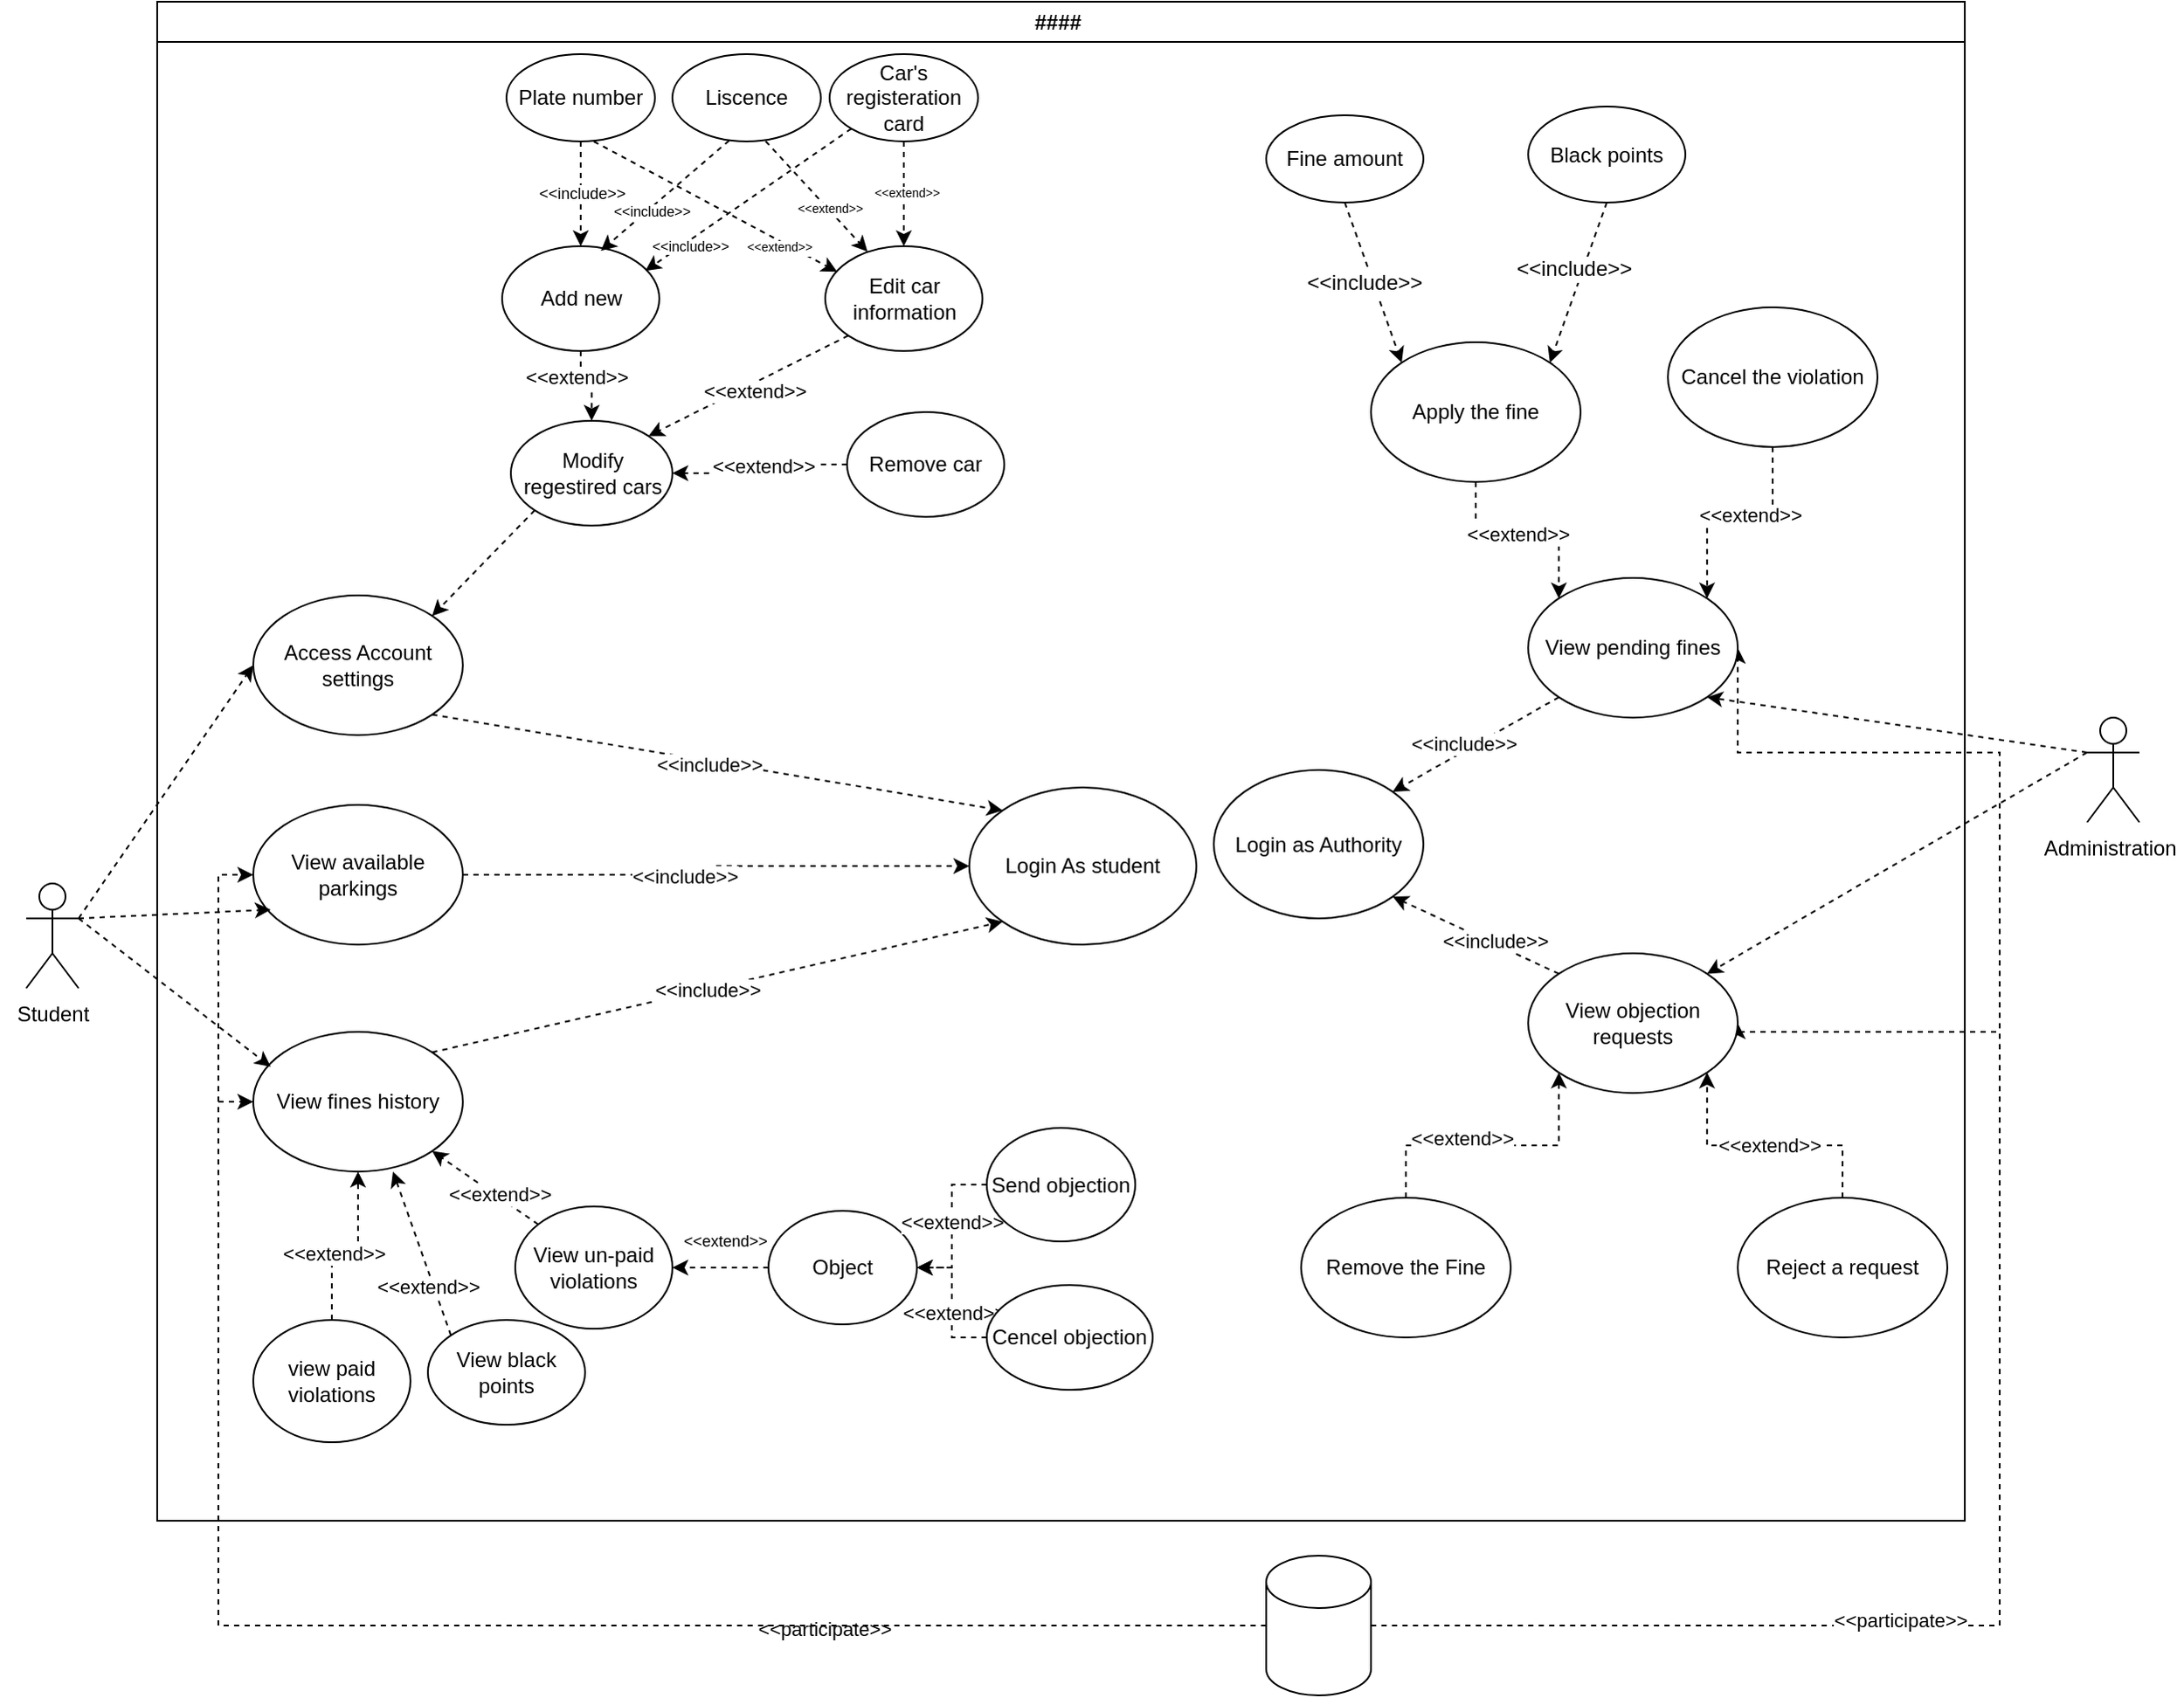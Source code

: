 <mxfile version="20.8.23" type="github" pages="6">
  <diagram name="Page-1" id="2uTSXbhRYP3rcx5WWeBE">
    <mxGraphModel dx="832" dy="652" grid="1" gridSize="10" guides="1" tooltips="1" connect="1" arrows="1" fold="1" page="1" pageScale="1" pageWidth="850" pageHeight="1100" math="0" shadow="0">
      <root>
        <mxCell id="kBsdiCzwA7r4rEjokHal-0" />
        <mxCell id="kBsdiCzwA7r4rEjokHal-1" parent="kBsdiCzwA7r4rEjokHal-0" />
        <mxCell id="U8if882Ww-JnEzy6yIA2-0" style="edgeStyle=orthogonalEdgeStyle;rounded=0;orthogonalLoop=1;jettySize=auto;html=1;entryX=0;entryY=0.5;entryDx=0;entryDy=0;dashed=1;" parent="kBsdiCzwA7r4rEjokHal-1" source="U8if882Ww-JnEzy6yIA2-2" target="U8if882Ww-JnEzy6yIA2-43" edge="1">
          <mxGeometry relative="1" as="geometry" />
        </mxCell>
        <mxCell id="U8if882Ww-JnEzy6yIA2-1" value="&amp;lt;&amp;lt;include&amp;gt;&amp;gt;" style="edgeLabel;html=1;align=center;verticalAlign=middle;resizable=0;points=[];" parent="U8if882Ww-JnEzy6yIA2-0" vertex="1" connectable="0">
          <mxGeometry x="-0.14" y="-1" relative="1" as="geometry">
            <mxPoint as="offset" />
          </mxGeometry>
        </mxCell>
        <mxCell id="U8if882Ww-JnEzy6yIA2-2" value="View available parkings" style="ellipse;whiteSpace=wrap;html=1;" parent="kBsdiCzwA7r4rEjokHal-1" vertex="1">
          <mxGeometry x="170" y="500" width="120" height="80" as="geometry" />
        </mxCell>
        <mxCell id="U8if882Ww-JnEzy6yIA2-3" value="Access Account settings" style="ellipse;whiteSpace=wrap;html=1;" parent="kBsdiCzwA7r4rEjokHal-1" vertex="1">
          <mxGeometry x="170" y="380" width="120" height="80" as="geometry" />
        </mxCell>
        <mxCell id="U8if882Ww-JnEzy6yIA2-4" style="edgeStyle=orthogonalEdgeStyle;rounded=0;orthogonalLoop=1;jettySize=auto;html=1;dashed=1;exitX=0.5;exitY=0;exitDx=0;exitDy=0;entryX=0.5;entryY=1;entryDx=0;entryDy=0;" parent="kBsdiCzwA7r4rEjokHal-1" source="U8if882Ww-JnEzy6yIA2-36" target="U8if882Ww-JnEzy6yIA2-6" edge="1">
          <mxGeometry relative="1" as="geometry">
            <mxPoint x="190" y="770" as="targetPoint" />
            <Array as="points" />
          </mxGeometry>
        </mxCell>
        <mxCell id="U8if882Ww-JnEzy6yIA2-5" value="&amp;lt;&amp;lt;extend&amp;gt;&amp;gt;" style="edgeLabel;html=1;align=center;verticalAlign=middle;resizable=0;points=[];" parent="U8if882Ww-JnEzy6yIA2-4" vertex="1" connectable="0">
          <mxGeometry x="-0.23" y="-1" relative="1" as="geometry">
            <mxPoint as="offset" />
          </mxGeometry>
        </mxCell>
        <mxCell id="U8if882Ww-JnEzy6yIA2-6" value="View fines history" style="ellipse;whiteSpace=wrap;html=1;" parent="kBsdiCzwA7r4rEjokHal-1" vertex="1">
          <mxGeometry x="170" y="630" width="120" height="80" as="geometry" />
        </mxCell>
        <mxCell id="U8if882Ww-JnEzy6yIA2-10" value="Modify regestired cars" style="ellipse;whiteSpace=wrap;html=1;" parent="kBsdiCzwA7r4rEjokHal-1" vertex="1">
          <mxGeometry x="317.5" y="280" width="92.5" height="60" as="geometry" />
        </mxCell>
        <mxCell id="U8if882Ww-JnEzy6yIA2-11" value="Edit car information" style="ellipse;whiteSpace=wrap;html=1;" parent="kBsdiCzwA7r4rEjokHal-1" vertex="1">
          <mxGeometry x="497.5" y="180" width="90" height="60" as="geometry" />
        </mxCell>
        <mxCell id="U8if882Ww-JnEzy6yIA2-12" style="edgeStyle=orthogonalEdgeStyle;rounded=0;orthogonalLoop=1;jettySize=auto;html=1;entryX=1;entryY=0.5;entryDx=0;entryDy=0;dashed=1;" parent="kBsdiCzwA7r4rEjokHal-1" source="U8if882Ww-JnEzy6yIA2-14" target="U8if882Ww-JnEzy6yIA2-10" edge="1">
          <mxGeometry relative="1" as="geometry" />
        </mxCell>
        <mxCell id="U8if882Ww-JnEzy6yIA2-13" value="&amp;lt;&amp;lt;extend&amp;gt;&amp;gt;" style="edgeLabel;html=1;align=center;verticalAlign=middle;resizable=0;points=[];" parent="U8if882Ww-JnEzy6yIA2-12" vertex="1" connectable="0">
          <mxGeometry x="-0.03" y="2" relative="1" as="geometry">
            <mxPoint as="offset" />
          </mxGeometry>
        </mxCell>
        <mxCell id="U8if882Ww-JnEzy6yIA2-14" value="Remove car" style="ellipse;whiteSpace=wrap;html=1;" parent="kBsdiCzwA7r4rEjokHal-1" vertex="1">
          <mxGeometry x="510" y="275" width="90" height="60" as="geometry" />
        </mxCell>
        <mxCell id="U8if882Ww-JnEzy6yIA2-15" style="edgeStyle=orthogonalEdgeStyle;rounded=0;orthogonalLoop=1;jettySize=auto;html=1;entryX=0.5;entryY=0;entryDx=0;entryDy=0;dashed=1;" parent="kBsdiCzwA7r4rEjokHal-1" source="U8if882Ww-JnEzy6yIA2-17" target="U8if882Ww-JnEzy6yIA2-10" edge="1">
          <mxGeometry relative="1" as="geometry" />
        </mxCell>
        <mxCell id="U8if882Ww-JnEzy6yIA2-16" value="&amp;lt;&amp;lt;extend&amp;gt;&amp;gt;" style="edgeLabel;html=1;align=center;verticalAlign=middle;resizable=0;points=[];" parent="U8if882Ww-JnEzy6yIA2-15" vertex="1" connectable="0">
          <mxGeometry x="-0.354" y="-3" relative="1" as="geometry">
            <mxPoint as="offset" />
          </mxGeometry>
        </mxCell>
        <mxCell id="U8if882Ww-JnEzy6yIA2-17" value="Add new" style="ellipse;whiteSpace=wrap;html=1;" parent="kBsdiCzwA7r4rEjokHal-1" vertex="1">
          <mxGeometry x="312.5" y="180" width="90" height="60" as="geometry" />
        </mxCell>
        <mxCell id="U8if882Ww-JnEzy6yIA2-18" value="" style="endArrow=classic;html=1;rounded=0;dashed=1;exitX=0;exitY=1;exitDx=0;exitDy=0;entryX=1;entryY=0;entryDx=0;entryDy=0;" parent="kBsdiCzwA7r4rEjokHal-1" source="U8if882Ww-JnEzy6yIA2-10" target="U8if882Ww-JnEzy6yIA2-3" edge="1">
          <mxGeometry width="50" height="50" relative="1" as="geometry">
            <mxPoint x="530" y="530" as="sourcePoint" />
            <mxPoint x="580" y="480" as="targetPoint" />
          </mxGeometry>
        </mxCell>
        <mxCell id="U8if882Ww-JnEzy6yIA2-19" value="" style="endArrow=classic;html=1;rounded=0;dashed=1;entryX=1;entryY=0;entryDx=0;entryDy=0;exitX=0;exitY=1;exitDx=0;exitDy=0;" parent="kBsdiCzwA7r4rEjokHal-1" source="U8if882Ww-JnEzy6yIA2-11" target="U8if882Ww-JnEzy6yIA2-10" edge="1">
          <mxGeometry width="50" height="50" relative="1" as="geometry">
            <mxPoint x="437.5" y="210" as="sourcePoint" />
            <mxPoint x="487.5" y="160" as="targetPoint" />
          </mxGeometry>
        </mxCell>
        <mxCell id="U8if882Ww-JnEzy6yIA2-20" value="&amp;lt;&amp;lt;extend&amp;gt;&amp;gt;" style="edgeLabel;html=1;align=center;verticalAlign=middle;resizable=0;points=[];" parent="U8if882Ww-JnEzy6yIA2-19" vertex="1" connectable="0">
          <mxGeometry x="-0.032" y="4" relative="1" as="geometry">
            <mxPoint as="offset" />
          </mxGeometry>
        </mxCell>
        <mxCell id="U8if882Ww-JnEzy6yIA2-21" value="Plate number" style="ellipse;whiteSpace=wrap;html=1;" parent="kBsdiCzwA7r4rEjokHal-1" vertex="1">
          <mxGeometry x="315" y="70" width="85" height="50" as="geometry" />
        </mxCell>
        <mxCell id="U8if882Ww-JnEzy6yIA2-22" value="Liscence" style="ellipse;whiteSpace=wrap;html=1;" parent="kBsdiCzwA7r4rEjokHal-1" vertex="1">
          <mxGeometry x="410" y="70" width="85" height="50" as="geometry" />
        </mxCell>
        <mxCell id="U8if882Ww-JnEzy6yIA2-23" value="Car&#39;s registeration card" style="ellipse;whiteSpace=wrap;html=1;" parent="kBsdiCzwA7r4rEjokHal-1" vertex="1">
          <mxGeometry x="500" y="70" width="85" height="50" as="geometry" />
        </mxCell>
        <mxCell id="U8if882Ww-JnEzy6yIA2-24" value="" style="endArrow=classic;html=1;rounded=0;dashed=1;exitX=0.5;exitY=1;exitDx=0;exitDy=0;entryX=0.5;entryY=0;entryDx=0;entryDy=0;" parent="kBsdiCzwA7r4rEjokHal-1" source="U8if882Ww-JnEzy6yIA2-21" target="U8if882Ww-JnEzy6yIA2-17" edge="1">
          <mxGeometry width="50" height="50" relative="1" as="geometry">
            <mxPoint x="430" y="190" as="sourcePoint" />
            <mxPoint x="365" y="190" as="targetPoint" />
          </mxGeometry>
        </mxCell>
        <mxCell id="U8if882Ww-JnEzy6yIA2-25" value="&amp;lt;&amp;lt;include&amp;gt;&amp;gt;" style="edgeLabel;html=1;align=center;verticalAlign=middle;resizable=0;points=[];fontSize=9;" parent="U8if882Ww-JnEzy6yIA2-24" vertex="1" connectable="0">
          <mxGeometry x="-0.009" y="1" relative="1" as="geometry">
            <mxPoint x="-1" as="offset" />
          </mxGeometry>
        </mxCell>
        <mxCell id="U8if882Ww-JnEzy6yIA2-26" value="" style="endArrow=classic;html=1;rounded=0;dashed=1;entryX=0.269;entryY=0.052;entryDx=0;entryDy=0;exitX=0.628;exitY=0.997;exitDx=0;exitDy=0;entryPerimeter=0;exitPerimeter=0;" parent="kBsdiCzwA7r4rEjokHal-1" source="U8if882Ww-JnEzy6yIA2-22" target="U8if882Ww-JnEzy6yIA2-11" edge="1">
          <mxGeometry width="50" height="50" relative="1" as="geometry">
            <mxPoint x="435" y="270" as="sourcePoint" />
            <mxPoint x="485" y="220" as="targetPoint" />
          </mxGeometry>
        </mxCell>
        <mxCell id="U8if882Ww-JnEzy6yIA2-27" value="&amp;lt;&amp;lt;extend&amp;gt;&amp;gt;" style="edgeLabel;html=1;align=center;verticalAlign=middle;resizable=0;points=[];fontSize=7;" parent="U8if882Ww-JnEzy6yIA2-26" vertex="1" connectable="0">
          <mxGeometry x="0.238" relative="1" as="geometry">
            <mxPoint as="offset" />
          </mxGeometry>
        </mxCell>
        <mxCell id="U8if882Ww-JnEzy6yIA2-28" value="" style="endArrow=classic;html=1;rounded=0;dashed=1;entryX=0.5;entryY=0;entryDx=0;entryDy=0;exitX=0.5;exitY=1;exitDx=0;exitDy=0;" parent="kBsdiCzwA7r4rEjokHal-1" source="U8if882Ww-JnEzy6yIA2-23" target="U8if882Ww-JnEzy6yIA2-11" edge="1">
          <mxGeometry width="50" height="50" relative="1" as="geometry">
            <mxPoint x="435" y="270" as="sourcePoint" />
            <mxPoint x="485" y="220" as="targetPoint" />
          </mxGeometry>
        </mxCell>
        <mxCell id="U8if882Ww-JnEzy6yIA2-29" value="&amp;lt;&amp;lt;extend&amp;gt;&amp;gt;" style="edgeLabel;html=1;align=center;verticalAlign=middle;resizable=0;points=[];fontSize=7;" parent="U8if882Ww-JnEzy6yIA2-28" vertex="1" connectable="0">
          <mxGeometry x="-0.007" y="1" relative="1" as="geometry">
            <mxPoint as="offset" />
          </mxGeometry>
        </mxCell>
        <mxCell id="U8if882Ww-JnEzy6yIA2-30" value="" style="endArrow=classic;html=1;rounded=0;dashed=1;entryX=0.911;entryY=0.235;entryDx=0;entryDy=0;entryPerimeter=0;exitX=0;exitY=1;exitDx=0;exitDy=0;" parent="kBsdiCzwA7r4rEjokHal-1" source="U8if882Ww-JnEzy6yIA2-23" target="U8if882Ww-JnEzy6yIA2-17" edge="1">
          <mxGeometry width="50" height="50" relative="1" as="geometry">
            <mxPoint x="425" y="190" as="sourcePoint" />
            <mxPoint x="475" y="140" as="targetPoint" />
          </mxGeometry>
        </mxCell>
        <mxCell id="U8if882Ww-JnEzy6yIA2-31" value="&amp;lt;&amp;lt;include&amp;gt;&amp;gt;" style="edgeLabel;html=1;align=center;verticalAlign=middle;resizable=0;points=[];fontSize=8;" parent="U8if882Ww-JnEzy6yIA2-30" vertex="1" connectable="0">
          <mxGeometry x="0.717" y="-1" relative="1" as="geometry">
            <mxPoint x="9" y="-2" as="offset" />
          </mxGeometry>
        </mxCell>
        <mxCell id="U8if882Ww-JnEzy6yIA2-32" value="" style="endArrow=classic;html=1;rounded=0;dashed=1;entryX=0.628;entryY=0.044;entryDx=0;entryDy=0;entryPerimeter=0;exitX=0.382;exitY=0.99;exitDx=0;exitDy=0;exitPerimeter=0;" parent="kBsdiCzwA7r4rEjokHal-1" source="U8if882Ww-JnEzy6yIA2-22" target="U8if882Ww-JnEzy6yIA2-17" edge="1">
          <mxGeometry width="50" height="50" relative="1" as="geometry">
            <mxPoint x="415" y="170" as="sourcePoint" />
            <mxPoint x="465" y="120" as="targetPoint" />
          </mxGeometry>
        </mxCell>
        <mxCell id="U8if882Ww-JnEzy6yIA2-33" value="&amp;lt;&amp;lt;include&amp;gt;&amp;gt;" style="edgeLabel;html=1;align=center;verticalAlign=middle;resizable=0;points=[];fontSize=8;" parent="U8if882Ww-JnEzy6yIA2-32" vertex="1" connectable="0">
          <mxGeometry x="0.243" y="1" relative="1" as="geometry">
            <mxPoint as="offset" />
          </mxGeometry>
        </mxCell>
        <mxCell id="U8if882Ww-JnEzy6yIA2-34" value="" style="endArrow=classic;html=1;rounded=0;dashed=1;entryX=0.076;entryY=0.244;entryDx=0;entryDy=0;entryPerimeter=0;" parent="kBsdiCzwA7r4rEjokHal-1" target="U8if882Ww-JnEzy6yIA2-11" edge="1">
          <mxGeometry width="50" height="50" relative="1" as="geometry">
            <mxPoint x="365" y="120" as="sourcePoint" />
            <mxPoint x="285" y="140" as="targetPoint" />
          </mxGeometry>
        </mxCell>
        <mxCell id="U8if882Ww-JnEzy6yIA2-35" value="&amp;lt;&amp;lt;extend&amp;gt;&amp;gt;" style="edgeLabel;html=1;align=center;verticalAlign=middle;resizable=0;points=[];fontSize=7;" parent="U8if882Ww-JnEzy6yIA2-34" vertex="1" connectable="0">
          <mxGeometry x="0.378" y="-1" relative="1" as="geometry">
            <mxPoint x="10" y="8" as="offset" />
          </mxGeometry>
        </mxCell>
        <mxCell id="U8if882Ww-JnEzy6yIA2-37" value="View un-paid violations" style="ellipse;whiteSpace=wrap;html=1;" parent="kBsdiCzwA7r4rEjokHal-1" vertex="1">
          <mxGeometry x="320" y="730" width="90" height="70" as="geometry" />
        </mxCell>
        <mxCell id="U8if882Ww-JnEzy6yIA2-38" value="" style="endArrow=classic;html=1;rounded=0;dashed=1;exitX=0;exitY=0;exitDx=0;exitDy=0;entryX=1;entryY=1;entryDx=0;entryDy=0;" parent="kBsdiCzwA7r4rEjokHal-1" source="U8if882Ww-JnEzy6yIA2-37" target="U8if882Ww-JnEzy6yIA2-6" edge="1">
          <mxGeometry width="50" height="50" relative="1" as="geometry">
            <mxPoint x="290" y="780" as="sourcePoint" />
            <mxPoint x="380" y="710" as="targetPoint" />
          </mxGeometry>
        </mxCell>
        <mxCell id="U8if882Ww-JnEzy6yIA2-39" value="&amp;lt;&amp;lt;extend&amp;gt;&amp;gt;" style="edgeLabel;html=1;align=center;verticalAlign=middle;resizable=0;points=[];" parent="U8if882Ww-JnEzy6yIA2-38" vertex="1" connectable="0">
          <mxGeometry x="-0.228" y="-1" relative="1" as="geometry">
            <mxPoint as="offset" />
          </mxGeometry>
        </mxCell>
        <mxCell id="U8if882Ww-JnEzy6yIA2-40" value="" style="edgeStyle=orthogonalEdgeStyle;rounded=0;orthogonalLoop=1;jettySize=auto;html=1;dashed=1;fontSize=12;" parent="kBsdiCzwA7r4rEjokHal-1" source="U8if882Ww-JnEzy6yIA2-42" target="U8if882Ww-JnEzy6yIA2-37" edge="1">
          <mxGeometry relative="1" as="geometry" />
        </mxCell>
        <mxCell id="U8if882Ww-JnEzy6yIA2-41" value="&amp;lt;&amp;lt;extend&amp;gt;&amp;gt;" style="edgeLabel;html=1;align=center;verticalAlign=middle;resizable=0;points=[];fontSize=9;" parent="U8if882Ww-JnEzy6yIA2-40" vertex="1" connectable="0">
          <mxGeometry x="-0.122" y="1" relative="1" as="geometry">
            <mxPoint x="-1" y="-16" as="offset" />
          </mxGeometry>
        </mxCell>
        <mxCell id="U8if882Ww-JnEzy6yIA2-42" value="Object" style="ellipse;whiteSpace=wrap;html=1;" parent="kBsdiCzwA7r4rEjokHal-1" vertex="1">
          <mxGeometry x="465" y="732.5" width="85" height="65" as="geometry" />
        </mxCell>
        <mxCell id="U8if882Ww-JnEzy6yIA2-44" value="" style="endArrow=classic;html=1;rounded=0;dashed=1;entryX=0;entryY=0;entryDx=0;entryDy=0;exitX=1;exitY=1;exitDx=0;exitDy=0;" parent="kBsdiCzwA7r4rEjokHal-1" source="U8if882Ww-JnEzy6yIA2-3" target="U8if882Ww-JnEzy6yIA2-43" edge="1">
          <mxGeometry width="50" height="50" relative="1" as="geometry">
            <mxPoint x="340" y="480" as="sourcePoint" />
            <mxPoint x="390" y="430" as="targetPoint" />
          </mxGeometry>
        </mxCell>
        <mxCell id="U8if882Ww-JnEzy6yIA2-45" value="&amp;lt;&amp;lt;include&amp;gt;&amp;gt;" style="edgeLabel;html=1;align=center;verticalAlign=middle;resizable=0;points=[];" parent="U8if882Ww-JnEzy6yIA2-44" vertex="1" connectable="0">
          <mxGeometry x="-0.027" y="-2" relative="1" as="geometry">
            <mxPoint as="offset" />
          </mxGeometry>
        </mxCell>
        <mxCell id="U8if882Ww-JnEzy6yIA2-46" value="" style="endArrow=classic;html=1;rounded=0;dashed=1;entryX=0;entryY=1;entryDx=0;entryDy=0;exitX=1;exitY=0;exitDx=0;exitDy=0;" parent="kBsdiCzwA7r4rEjokHal-1" source="U8if882Ww-JnEzy6yIA2-6" target="U8if882Ww-JnEzy6yIA2-43" edge="1">
          <mxGeometry width="50" height="50" relative="1" as="geometry">
            <mxPoint x="280" y="640" as="sourcePoint" />
            <mxPoint x="330" y="590" as="targetPoint" />
          </mxGeometry>
        </mxCell>
        <mxCell id="U8if882Ww-JnEzy6yIA2-47" value="&amp;lt;&amp;lt;include&amp;gt;&amp;gt;" style="edgeLabel;html=1;align=center;verticalAlign=middle;resizable=0;points=[];" parent="U8if882Ww-JnEzy6yIA2-46" vertex="1" connectable="0">
          <mxGeometry x="-0.037" relative="1" as="geometry">
            <mxPoint as="offset" />
          </mxGeometry>
        </mxCell>
        <mxCell id="U8if882Ww-JnEzy6yIA2-48" style="edgeStyle=orthogonalEdgeStyle;rounded=0;orthogonalLoop=1;jettySize=auto;html=1;entryX=0;entryY=0.5;entryDx=0;entryDy=0;dashed=1;" parent="kBsdiCzwA7r4rEjokHal-1" source="U8if882Ww-JnEzy6yIA2-54" target="U8if882Ww-JnEzy6yIA2-6" edge="1">
          <mxGeometry relative="1" as="geometry" />
        </mxCell>
        <mxCell id="U8if882Ww-JnEzy6yIA2-49" value="&amp;lt;&amp;lt;participate&amp;gt;&amp;gt;" style="edgeLabel;html=1;align=center;verticalAlign=middle;resizable=0;points=[];" parent="U8if882Ww-JnEzy6yIA2-48" vertex="1" connectable="0">
          <mxGeometry x="-0.452" y="2" relative="1" as="geometry">
            <mxPoint x="-1" as="offset" />
          </mxGeometry>
        </mxCell>
        <mxCell id="U8if882Ww-JnEzy6yIA2-50" style="edgeStyle=orthogonalEdgeStyle;rounded=0;orthogonalLoop=1;jettySize=auto;html=1;exitX=1;exitY=0.5;exitDx=0;exitDy=0;exitPerimeter=0;entryX=1;entryY=0.5;entryDx=0;entryDy=0;dashed=1;" parent="kBsdiCzwA7r4rEjokHal-1" source="U8if882Ww-JnEzy6yIA2-54" target="U8if882Ww-JnEzy6yIA2-65" edge="1">
          <mxGeometry relative="1" as="geometry">
            <Array as="points">
              <mxPoint x="1170" y="970" />
              <mxPoint x="1170" y="630" />
              <mxPoint x="1020" y="630" />
            </Array>
          </mxGeometry>
        </mxCell>
        <mxCell id="U8if882Ww-JnEzy6yIA2-51" style="edgeStyle=orthogonalEdgeStyle;rounded=0;orthogonalLoop=1;jettySize=auto;html=1;exitX=1;exitY=0.5;exitDx=0;exitDy=0;exitPerimeter=0;entryX=1;entryY=0.5;entryDx=0;entryDy=0;dashed=1;" parent="kBsdiCzwA7r4rEjokHal-1" source="U8if882Ww-JnEzy6yIA2-54" target="U8if882Ww-JnEzy6yIA2-64" edge="1">
          <mxGeometry relative="1" as="geometry">
            <Array as="points">
              <mxPoint x="1170" y="970" />
              <mxPoint x="1170" y="470" />
              <mxPoint x="1020" y="470" />
            </Array>
          </mxGeometry>
        </mxCell>
        <mxCell id="U8if882Ww-JnEzy6yIA2-52" value="&amp;lt;&amp;lt;participate&amp;gt;&amp;gt;" style="edgeLabel;html=1;align=center;verticalAlign=middle;resizable=0;points=[];" parent="U8if882Ww-JnEzy6yIA2-51" vertex="1" connectable="0">
          <mxGeometry x="-0.432" y="3" relative="1" as="geometry">
            <mxPoint x="-1" as="offset" />
          </mxGeometry>
        </mxCell>
        <mxCell id="U8if882Ww-JnEzy6yIA2-53" style="edgeStyle=orthogonalEdgeStyle;rounded=0;orthogonalLoop=1;jettySize=auto;html=1;entryX=0;entryY=0.5;entryDx=0;entryDy=0;dashed=1;" parent="kBsdiCzwA7r4rEjokHal-1" source="U8if882Ww-JnEzy6yIA2-54" target="U8if882Ww-JnEzy6yIA2-2" edge="1">
          <mxGeometry relative="1" as="geometry" />
        </mxCell>
        <mxCell id="U8if882Ww-JnEzy6yIA2-54" value="" style="shape=cylinder3;whiteSpace=wrap;html=1;boundedLbl=1;backgroundOutline=1;size=15;fontSize=9;" parent="kBsdiCzwA7r4rEjokHal-1" vertex="1">
          <mxGeometry x="750" y="930" width="60" height="80" as="geometry" />
        </mxCell>
        <mxCell id="U8if882Ww-JnEzy6yIA2-55" style="edgeStyle=orthogonalEdgeStyle;rounded=0;orthogonalLoop=1;jettySize=auto;html=1;entryX=1;entryY=0.5;entryDx=0;entryDy=0;dashed=1;" parent="kBsdiCzwA7r4rEjokHal-1" source="U8if882Ww-JnEzy6yIA2-57" target="U8if882Ww-JnEzy6yIA2-42" edge="1">
          <mxGeometry relative="1" as="geometry" />
        </mxCell>
        <mxCell id="U8if882Ww-JnEzy6yIA2-56" value="&amp;lt;&amp;lt;extend&amp;gt;&amp;gt;" style="edgeLabel;html=1;align=center;verticalAlign=middle;resizable=0;points=[];" parent="U8if882Ww-JnEzy6yIA2-55" vertex="1" connectable="0">
          <mxGeometry x="-0.066" relative="1" as="geometry">
            <mxPoint as="offset" />
          </mxGeometry>
        </mxCell>
        <mxCell id="U8if882Ww-JnEzy6yIA2-57" value="Send objection" style="ellipse;whiteSpace=wrap;html=1;" parent="kBsdiCzwA7r4rEjokHal-1" vertex="1">
          <mxGeometry x="590" y="685" width="85" height="65" as="geometry" />
        </mxCell>
        <mxCell id="U8if882Ww-JnEzy6yIA2-58" style="edgeStyle=orthogonalEdgeStyle;rounded=0;orthogonalLoop=1;jettySize=auto;html=1;entryX=1;entryY=0.5;entryDx=0;entryDy=0;dashed=1;" parent="kBsdiCzwA7r4rEjokHal-1" source="U8if882Ww-JnEzy6yIA2-60" target="U8if882Ww-JnEzy6yIA2-42" edge="1">
          <mxGeometry relative="1" as="geometry" />
        </mxCell>
        <mxCell id="U8if882Ww-JnEzy6yIA2-59" value="&amp;lt;&amp;lt;extend&amp;gt;&amp;gt;" style="edgeLabel;html=1;align=center;verticalAlign=middle;resizable=0;points=[];" parent="U8if882Ww-JnEzy6yIA2-58" vertex="1" connectable="0">
          <mxGeometry x="-0.145" y="-1" relative="1" as="geometry">
            <mxPoint as="offset" />
          </mxGeometry>
        </mxCell>
        <mxCell id="U8if882Ww-JnEzy6yIA2-60" value="Cencel objection" style="ellipse;whiteSpace=wrap;html=1;" parent="kBsdiCzwA7r4rEjokHal-1" vertex="1">
          <mxGeometry x="590" y="775" width="95" height="60" as="geometry" />
        </mxCell>
        <mxCell id="U8if882Ww-JnEzy6yIA2-61" value="Actor" style="shape=umlActor;verticalLabelPosition=bottom;verticalAlign=top;html=1;outlineConnect=0;" parent="kBsdiCzwA7r4rEjokHal-1" vertex="1">
          <mxGeometry x="1220" y="450" width="30" height="60" as="geometry" />
        </mxCell>
        <mxCell id="U8if882Ww-JnEzy6yIA2-62" value="Actor" style="shape=umlActor;verticalLabelPosition=bottom;verticalAlign=top;html=1;outlineConnect=0;labelBackgroundColor=none;" parent="kBsdiCzwA7r4rEjokHal-1" vertex="1">
          <mxGeometry x="40" y="545" width="30" height="60" as="geometry" />
        </mxCell>
        <mxCell id="U8if882Ww-JnEzy6yIA2-63" value="####&amp;nbsp;" style="swimlane;whiteSpace=wrap;html=1;" parent="kBsdiCzwA7r4rEjokHal-1" vertex="1">
          <mxGeometry x="115" y="40" width="1035" height="870" as="geometry" />
        </mxCell>
        <mxCell id="U8if882Ww-JnEzy6yIA2-64" value="View pending fines" style="ellipse;whiteSpace=wrap;html=1;" parent="U8if882Ww-JnEzy6yIA2-63" vertex="1">
          <mxGeometry x="785" y="330" width="120" height="80" as="geometry" />
        </mxCell>
        <mxCell id="U8if882Ww-JnEzy6yIA2-65" value="View objection requests" style="ellipse;whiteSpace=wrap;html=1;" parent="U8if882Ww-JnEzy6yIA2-63" vertex="1">
          <mxGeometry x="785" y="545" width="120" height="80" as="geometry" />
        </mxCell>
        <mxCell id="U8if882Ww-JnEzy6yIA2-66" value="Login as Authority" style="ellipse;whiteSpace=wrap;html=1;" parent="U8if882Ww-JnEzy6yIA2-63" vertex="1">
          <mxGeometry x="605" y="440" width="120" height="85" as="geometry" />
        </mxCell>
        <mxCell id="U8if882Ww-JnEzy6yIA2-67" value="" style="endArrow=classic;html=1;rounded=0;dashed=1;entryX=1;entryY=0;entryDx=0;entryDy=0;exitX=0;exitY=1;exitDx=0;exitDy=0;" parent="U8if882Ww-JnEzy6yIA2-63" source="U8if882Ww-JnEzy6yIA2-64" target="U8if882Ww-JnEzy6yIA2-66" edge="1">
          <mxGeometry width="50" height="50" relative="1" as="geometry">
            <mxPoint x="765" y="505" as="sourcePoint" />
            <mxPoint x="815" y="455" as="targetPoint" />
          </mxGeometry>
        </mxCell>
        <mxCell id="U8if882Ww-JnEzy6yIA2-68" value="&amp;lt;&amp;lt;include&amp;gt;&amp;gt;" style="edgeLabel;html=1;align=center;verticalAlign=middle;resizable=0;points=[];" parent="U8if882Ww-JnEzy6yIA2-67" vertex="1" connectable="0">
          <mxGeometry x="0.117" y="-4" relative="1" as="geometry">
            <mxPoint as="offset" />
          </mxGeometry>
        </mxCell>
        <mxCell id="U8if882Ww-JnEzy6yIA2-69" value="" style="endArrow=classic;html=1;rounded=0;dashed=1;entryX=1;entryY=1;entryDx=0;entryDy=0;exitX=0;exitY=0;exitDx=0;exitDy=0;" parent="U8if882Ww-JnEzy6yIA2-63" source="U8if882Ww-JnEzy6yIA2-65" target="U8if882Ww-JnEzy6yIA2-66" edge="1">
          <mxGeometry width="50" height="50" relative="1" as="geometry">
            <mxPoint x="685" y="605" as="sourcePoint" />
            <mxPoint x="735" y="555" as="targetPoint" />
          </mxGeometry>
        </mxCell>
        <mxCell id="U8if882Ww-JnEzy6yIA2-70" value="&amp;lt;&amp;lt;include&amp;gt;&amp;gt;" style="edgeLabel;html=1;align=center;verticalAlign=middle;resizable=0;points=[];" parent="U8if882Ww-JnEzy6yIA2-69" vertex="1" connectable="0">
          <mxGeometry x="-0.208" y="-2" relative="1" as="geometry">
            <mxPoint as="offset" />
          </mxGeometry>
        </mxCell>
        <mxCell id="U8if882Ww-JnEzy6yIA2-71" style="edgeStyle=orthogonalEdgeStyle;rounded=0;orthogonalLoop=1;jettySize=auto;html=1;entryX=0;entryY=0;entryDx=0;entryDy=0;dashed=1;" parent="U8if882Ww-JnEzy6yIA2-63" source="U8if882Ww-JnEzy6yIA2-73" target="U8if882Ww-JnEzy6yIA2-64" edge="1">
          <mxGeometry relative="1" as="geometry" />
        </mxCell>
        <mxCell id="U8if882Ww-JnEzy6yIA2-72" value="&amp;lt;&amp;lt;extend&amp;gt;&amp;gt;" style="edgeLabel;html=1;align=center;verticalAlign=middle;resizable=0;points=[];" parent="U8if882Ww-JnEzy6yIA2-71" vertex="1" connectable="0">
          <mxGeometry x="-0.101" y="-2" relative="1" as="geometry">
            <mxPoint as="offset" />
          </mxGeometry>
        </mxCell>
        <mxCell id="U8if882Ww-JnEzy6yIA2-73" value="Apply the fine" style="ellipse;whiteSpace=wrap;html=1;" parent="U8if882Ww-JnEzy6yIA2-63" vertex="1">
          <mxGeometry x="695" y="195" width="120" height="80" as="geometry" />
        </mxCell>
        <mxCell id="U8if882Ww-JnEzy6yIA2-74" style="edgeStyle=orthogonalEdgeStyle;rounded=0;orthogonalLoop=1;jettySize=auto;html=1;exitX=0.5;exitY=1;exitDx=0;exitDy=0;entryX=1;entryY=0;entryDx=0;entryDy=0;dashed=1;" parent="U8if882Ww-JnEzy6yIA2-63" source="U8if882Ww-JnEzy6yIA2-76" target="U8if882Ww-JnEzy6yIA2-64" edge="1">
          <mxGeometry relative="1" as="geometry" />
        </mxCell>
        <mxCell id="U8if882Ww-JnEzy6yIA2-75" value="&amp;lt;&amp;lt;extend&amp;gt;&amp;gt;" style="edgeLabel;html=1;align=center;verticalAlign=middle;resizable=0;points=[];" parent="U8if882Ww-JnEzy6yIA2-74" vertex="1" connectable="0">
          <mxGeometry x="-0.188" y="1" relative="1" as="geometry">
            <mxPoint as="offset" />
          </mxGeometry>
        </mxCell>
        <mxCell id="U8if882Ww-JnEzy6yIA2-76" value="Cancel the violation" style="ellipse;whiteSpace=wrap;html=1;" parent="U8if882Ww-JnEzy6yIA2-63" vertex="1">
          <mxGeometry x="865" y="175" width="120" height="80" as="geometry" />
        </mxCell>
        <mxCell id="U8if882Ww-JnEzy6yIA2-77" style="edgeStyle=orthogonalEdgeStyle;rounded=0;orthogonalLoop=1;jettySize=auto;html=1;exitX=0.5;exitY=0;exitDx=0;exitDy=0;entryX=0;entryY=1;entryDx=0;entryDy=0;dashed=1;" parent="U8if882Ww-JnEzy6yIA2-63" source="U8if882Ww-JnEzy6yIA2-79" target="U8if882Ww-JnEzy6yIA2-65" edge="1">
          <mxGeometry relative="1" as="geometry" />
        </mxCell>
        <mxCell id="U8if882Ww-JnEzy6yIA2-78" value="&amp;lt;&amp;lt;extend&amp;gt;&amp;gt;" style="edgeLabel;html=1;align=center;verticalAlign=middle;resizable=0;points=[];" parent="U8if882Ww-JnEzy6yIA2-77" vertex="1" connectable="0">
          <mxGeometry x="-0.23" y="4" relative="1" as="geometry">
            <mxPoint as="offset" />
          </mxGeometry>
        </mxCell>
        <mxCell id="U8if882Ww-JnEzy6yIA2-79" value="Remove the Fine" style="ellipse;whiteSpace=wrap;html=1;" parent="U8if882Ww-JnEzy6yIA2-63" vertex="1">
          <mxGeometry x="655" y="685" width="120" height="80" as="geometry" />
        </mxCell>
        <mxCell id="U8if882Ww-JnEzy6yIA2-80" style="edgeStyle=orthogonalEdgeStyle;rounded=0;orthogonalLoop=1;jettySize=auto;html=1;exitX=0.5;exitY=0;exitDx=0;exitDy=0;entryX=1;entryY=1;entryDx=0;entryDy=0;dashed=1;" parent="U8if882Ww-JnEzy6yIA2-63" source="U8if882Ww-JnEzy6yIA2-82" target="U8if882Ww-JnEzy6yIA2-65" edge="1">
          <mxGeometry relative="1" as="geometry" />
        </mxCell>
        <mxCell id="U8if882Ww-JnEzy6yIA2-81" value="&amp;lt;&amp;lt;extend&amp;gt;&amp;gt;" style="edgeLabel;html=1;align=center;verticalAlign=middle;resizable=0;points=[];" parent="U8if882Ww-JnEzy6yIA2-80" vertex="1" connectable="0">
          <mxGeometry x="-0.035" relative="1" as="geometry">
            <mxPoint as="offset" />
          </mxGeometry>
        </mxCell>
        <mxCell id="U8if882Ww-JnEzy6yIA2-82" value="Reject a request" style="ellipse;whiteSpace=wrap;html=1;" parent="U8if882Ww-JnEzy6yIA2-63" vertex="1">
          <mxGeometry x="905" y="685" width="120" height="80" as="geometry" />
        </mxCell>
        <mxCell id="U8if882Ww-JnEzy6yIA2-83" value="Fine amount" style="ellipse;whiteSpace=wrap;html=1;" parent="U8if882Ww-JnEzy6yIA2-63" vertex="1">
          <mxGeometry x="635" y="65" width="90" height="50" as="geometry" />
        </mxCell>
        <mxCell id="U8if882Ww-JnEzy6yIA2-84" value="Black points" style="ellipse;whiteSpace=wrap;html=1;fontSize=12;" parent="U8if882Ww-JnEzy6yIA2-63" vertex="1">
          <mxGeometry x="785" y="60" width="90" height="55" as="geometry" />
        </mxCell>
        <mxCell id="U8if882Ww-JnEzy6yIA2-85" value="" style="endArrow=classic;html=1;rounded=0;dashed=1;fontSize=12;entryX=0;entryY=0;entryDx=0;entryDy=0;exitX=0.5;exitY=1;exitDx=0;exitDy=0;" parent="U8if882Ww-JnEzy6yIA2-63" source="U8if882Ww-JnEzy6yIA2-83" target="U8if882Ww-JnEzy6yIA2-73" edge="1">
          <mxGeometry width="50" height="50" relative="1" as="geometry">
            <mxPoint x="655" y="225" as="sourcePoint" />
            <mxPoint x="705" y="175" as="targetPoint" />
          </mxGeometry>
        </mxCell>
        <mxCell id="U8if882Ww-JnEzy6yIA2-86" value="&amp;lt;&amp;lt;include&amp;gt;&amp;gt;" style="edgeLabel;html=1;align=center;verticalAlign=middle;resizable=0;points=[];fontSize=12;" parent="U8if882Ww-JnEzy6yIA2-85" vertex="1" connectable="0">
          <mxGeometry x="-0.043" y="-5" relative="1" as="geometry">
            <mxPoint as="offset" />
          </mxGeometry>
        </mxCell>
        <mxCell id="U8if882Ww-JnEzy6yIA2-87" value="" style="endArrow=classic;html=1;rounded=0;dashed=1;fontSize=12;entryX=1;entryY=0;entryDx=0;entryDy=0;exitX=0.5;exitY=1;exitDx=0;exitDy=0;" parent="U8if882Ww-JnEzy6yIA2-63" source="U8if882Ww-JnEzy6yIA2-84" target="U8if882Ww-JnEzy6yIA2-73" edge="1">
          <mxGeometry width="50" height="50" relative="1" as="geometry">
            <mxPoint x="735" y="165" as="sourcePoint" />
            <mxPoint x="785" y="115" as="targetPoint" />
          </mxGeometry>
        </mxCell>
        <mxCell id="U8if882Ww-JnEzy6yIA2-88" value="&amp;lt;&amp;lt;include&amp;gt;&amp;gt;" style="edgeLabel;html=1;align=center;verticalAlign=middle;resizable=0;points=[];fontSize=12;" parent="U8if882Ww-JnEzy6yIA2-87" vertex="1" connectable="0">
          <mxGeometry x="-0.132" y="-6" relative="1" as="geometry">
            <mxPoint as="offset" />
          </mxGeometry>
        </mxCell>
        <mxCell id="U8if882Ww-JnEzy6yIA2-43" value="Login As student" style="ellipse;whiteSpace=wrap;html=1;" parent="U8if882Ww-JnEzy6yIA2-63" vertex="1">
          <mxGeometry x="465" y="450" width="130" height="90" as="geometry" />
        </mxCell>
        <mxCell id="U8if882Ww-JnEzy6yIA2-9" value="View black points" style="ellipse;whiteSpace=wrap;html=1;" parent="U8if882Ww-JnEzy6yIA2-63" vertex="1">
          <mxGeometry x="155" y="755" width="90" height="60" as="geometry" />
        </mxCell>
        <mxCell id="vtPs7HjtoRHT-j0-lD_K-0" value="" style="endArrow=classic;html=1;rounded=0;dashed=1;exitX=0;exitY=0;exitDx=0;exitDy=0;" parent="U8if882Ww-JnEzy6yIA2-63" source="U8if882Ww-JnEzy6yIA2-9" edge="1">
          <mxGeometry width="50" height="50" relative="1" as="geometry">
            <mxPoint x="215" y="850" as="sourcePoint" />
            <mxPoint x="135" y="670" as="targetPoint" />
          </mxGeometry>
        </mxCell>
        <mxCell id="vtPs7HjtoRHT-j0-lD_K-1" value="&amp;lt;&amp;lt;extend&amp;gt;&amp;gt;" style="edgeLabel;html=1;align=center;verticalAlign=middle;resizable=0;points=[];" parent="vtPs7HjtoRHT-j0-lD_K-0" vertex="1" connectable="0">
          <mxGeometry x="-0.02" y="1" relative="1" as="geometry">
            <mxPoint x="4" y="17" as="offset" />
          </mxGeometry>
        </mxCell>
        <mxCell id="U8if882Ww-JnEzy6yIA2-36" value="view paid violations" style="ellipse;whiteSpace=wrap;html=1;" parent="U8if882Ww-JnEzy6yIA2-63" vertex="1">
          <mxGeometry x="55" y="755" width="90" height="70" as="geometry" />
        </mxCell>
        <mxCell id="U8if882Ww-JnEzy6yIA2-92" value="" style="endArrow=classic;html=1;rounded=0;dashed=1;entryX=0;entryY=0.5;entryDx=0;entryDy=0;exitX=1;exitY=0.333;exitDx=0;exitDy=0;exitPerimeter=0;" parent="kBsdiCzwA7r4rEjokHal-1" source="U8if882Ww-JnEzy6yIA2-62" target="U8if882Ww-JnEzy6yIA2-3" edge="1">
          <mxGeometry width="50" height="50" relative="1" as="geometry">
            <mxPoint x="70" y="570" as="sourcePoint" />
            <mxPoint x="120" y="520" as="targetPoint" />
          </mxGeometry>
        </mxCell>
        <mxCell id="U8if882Ww-JnEzy6yIA2-93" value="" style="endArrow=classic;html=1;rounded=0;dashed=1;exitX=1;exitY=0.333;exitDx=0;exitDy=0;exitPerimeter=0;" parent="kBsdiCzwA7r4rEjokHal-1" source="U8if882Ww-JnEzy6yIA2-62" edge="1">
          <mxGeometry width="50" height="50" relative="1" as="geometry">
            <mxPoint x="80" y="630" as="sourcePoint" />
            <mxPoint x="180" y="650" as="targetPoint" />
          </mxGeometry>
        </mxCell>
        <mxCell id="U8if882Ww-JnEzy6yIA2-94" value="" style="endArrow=classic;html=1;rounded=0;dashed=1;exitX=1;exitY=0.333;exitDx=0;exitDy=0;exitPerimeter=0;" parent="kBsdiCzwA7r4rEjokHal-1" source="U8if882Ww-JnEzy6yIA2-62" edge="1">
          <mxGeometry width="50" height="50" relative="1" as="geometry">
            <mxPoint x="110" y="590" as="sourcePoint" />
            <mxPoint x="180" y="560" as="targetPoint" />
          </mxGeometry>
        </mxCell>
        <mxCell id="U8if882Ww-JnEzy6yIA2-95" value="" style="endArrow=classic;html=1;rounded=0;dashed=1;exitX=0;exitY=0.333;exitDx=0;exitDy=0;exitPerimeter=0;entryX=1;entryY=0;entryDx=0;entryDy=0;" parent="kBsdiCzwA7r4rEjokHal-1" source="U8if882Ww-JnEzy6yIA2-61" target="U8if882Ww-JnEzy6yIA2-65" edge="1">
          <mxGeometry width="50" height="50" relative="1" as="geometry">
            <mxPoint x="920" y="545" as="sourcePoint" />
            <mxPoint x="1020" y="555" as="targetPoint" />
          </mxGeometry>
        </mxCell>
        <mxCell id="U8if882Ww-JnEzy6yIA2-96" value="" style="endArrow=classic;html=1;rounded=0;dashed=1;exitX=0;exitY=0.333;exitDx=0;exitDy=0;exitPerimeter=0;entryX=1;entryY=1;entryDx=0;entryDy=0;" parent="kBsdiCzwA7r4rEjokHal-1" source="U8if882Ww-JnEzy6yIA2-61" target="U8if882Ww-JnEzy6yIA2-64" edge="1">
          <mxGeometry width="50" height="50" relative="1" as="geometry">
            <mxPoint x="970" y="475" as="sourcePoint" />
            <mxPoint x="1020" y="375" as="targetPoint" />
          </mxGeometry>
        </mxCell>
        <mxCell id="U8if882Ww-JnEzy6yIA2-97" value="Student" style="text;html=1;align=center;verticalAlign=middle;resizable=0;points=[];autosize=1;strokeColor=none;fillColor=none;labelBackgroundColor=default;" parent="kBsdiCzwA7r4rEjokHal-1" vertex="1">
          <mxGeometry x="25" y="605" width="60" height="30" as="geometry" />
        </mxCell>
        <mxCell id="U8if882Ww-JnEzy6yIA2-100" value="Administration&amp;nbsp;" style="text;html=1;align=center;verticalAlign=middle;whiteSpace=wrap;rounded=0;fillColor=default;" parent="kBsdiCzwA7r4rEjokHal-1" vertex="1">
          <mxGeometry x="1205" y="510" width="60" height="30" as="geometry" />
        </mxCell>
      </root>
    </mxGraphModel>
  </diagram>
  <diagram id="aGM7EeF0TcpiKYhTvGTF" name="Log-in">
    <mxGraphModel dx="832" dy="652" grid="1" gridSize="10" guides="1" tooltips="1" connect="1" arrows="1" fold="1" page="1" pageScale="1" pageWidth="850" pageHeight="1100" math="0" shadow="0">
      <root>
        <mxCell id="0" />
        <mxCell id="1" parent="0" />
        <mxCell id="9pIVO09RBlTZqWtcsEFP-2" value="Application" style="rounded=1;whiteSpace=wrap;html=1;" parent="1" vertex="1">
          <mxGeometry x="365" y="460" width="120" height="60" as="geometry" />
        </mxCell>
        <mxCell id="9pIVO09RBlTZqWtcsEFP-3" value="Backend" style="rounded=1;whiteSpace=wrap;html=1;" parent="1" vertex="1">
          <mxGeometry x="560" y="460" width="120" height="60" as="geometry" />
        </mxCell>
        <mxCell id="9pIVO09RBlTZqWtcsEFP-5" value="" style="endArrow=none;dashed=1;html=1;rounded=0;" parent="1" edge="1">
          <mxGeometry width="50" height="50" relative="1" as="geometry">
            <mxPoint x="240" y="910" as="sourcePoint" />
            <mxPoint x="240" y="510" as="targetPoint" />
          </mxGeometry>
        </mxCell>
        <mxCell id="9pIVO09RBlTZqWtcsEFP-6" value="student" style="shape=umlActor;verticalLabelPosition=bottom;verticalAlign=top;html=1;outlineConnect=0;" parent="1" vertex="1">
          <mxGeometry x="220" y="440" width="30" height="60" as="geometry" />
        </mxCell>
        <mxCell id="9pIVO09RBlTZqWtcsEFP-7" value="" style="endArrow=none;dashed=1;html=1;rounded=0;" parent="1" edge="1">
          <mxGeometry width="50" height="50" relative="1" as="geometry">
            <mxPoint x="425" y="910" as="sourcePoint" />
            <mxPoint x="425" y="520" as="targetPoint" />
          </mxGeometry>
        </mxCell>
        <mxCell id="9pIVO09RBlTZqWtcsEFP-8" value="" style="endArrow=none;dashed=1;html=1;rounded=0;" parent="1" edge="1">
          <mxGeometry width="50" height="50" relative="1" as="geometry">
            <mxPoint x="620" y="910" as="sourcePoint" />
            <mxPoint x="619.5" y="520" as="targetPoint" />
          </mxGeometry>
        </mxCell>
        <mxCell id="9pIVO09RBlTZqWtcsEFP-11" value="" style="endArrow=classic;html=1;rounded=0;" parent="1" edge="1">
          <mxGeometry width="50" height="50" relative="1" as="geometry">
            <mxPoint x="250" y="580" as="sourcePoint" />
            <mxPoint x="420" y="580" as="targetPoint" />
          </mxGeometry>
        </mxCell>
        <mxCell id="9pIVO09RBlTZqWtcsEFP-23" value="login_button()" style="edgeLabel;html=1;align=center;verticalAlign=middle;resizable=0;points=[];" parent="9pIVO09RBlTZqWtcsEFP-11" vertex="1" connectable="0">
          <mxGeometry x="-0.273" y="-1" relative="1" as="geometry">
            <mxPoint x="8" y="-11" as="offset" />
          </mxGeometry>
        </mxCell>
        <mxCell id="9pIVO09RBlTZqWtcsEFP-12" value="" style="endArrow=classic;html=1;rounded=0;" parent="1" edge="1">
          <mxGeometry width="50" height="50" relative="1" as="geometry">
            <mxPoint x="425" y="600" as="sourcePoint" />
            <mxPoint x="615" y="600" as="targetPoint" />
          </mxGeometry>
        </mxCell>
        <mxCell id="9pIVO09RBlTZqWtcsEFP-24" value="user_login(id,password)" style="edgeLabel;html=1;align=center;verticalAlign=middle;resizable=0;points=[];" parent="9pIVO09RBlTZqWtcsEFP-12" vertex="1" connectable="0">
          <mxGeometry x="-0.265" y="1" relative="1" as="geometry">
            <mxPoint x="25" y="-9" as="offset" />
          </mxGeometry>
        </mxCell>
        <mxCell id="9pIVO09RBlTZqWtcsEFP-27" value="Alt" style="shape=umlFrame;whiteSpace=wrap;html=1;pointerEvents=0;fontSize=12;" parent="1" vertex="1">
          <mxGeometry x="150" y="680" width="500" height="210" as="geometry" />
        </mxCell>
        <mxCell id="9pIVO09RBlTZqWtcsEFP-29" value="" style="rounded=0;whiteSpace=wrap;html=1;fontSize=12;" parent="1" vertex="1">
          <mxGeometry x="620" y="610" width="30" height="30" as="geometry" />
        </mxCell>
        <mxCell id="9pIVO09RBlTZqWtcsEFP-30" value="Verify_user" style="text;html=1;align=center;verticalAlign=middle;resizable=0;points=[];autosize=1;strokeColor=none;fillColor=none;fontSize=12;" parent="1" vertex="1">
          <mxGeometry x="650" y="610" width="80" height="30" as="geometry" />
        </mxCell>
        <mxCell id="9pIVO09RBlTZqWtcsEFP-31" value="" style="endArrow=none;dashed=1;html=1;dashPattern=1 3;strokeWidth=2;rounded=0;fontSize=12;entryX=1.002;entryY=0.467;entryDx=0;entryDy=0;entryPerimeter=0;exitX=-0.003;exitY=0.47;exitDx=0;exitDy=0;exitPerimeter=0;" parent="1" source="9pIVO09RBlTZqWtcsEFP-27" target="9pIVO09RBlTZqWtcsEFP-27" edge="1">
          <mxGeometry width="50" height="50" relative="1" as="geometry">
            <mxPoint x="10" y="840" as="sourcePoint" />
            <mxPoint x="60" y="790" as="targetPoint" />
          </mxGeometry>
        </mxCell>
        <mxCell id="9pIVO09RBlTZqWtcsEFP-32" value="[if account valid]" style="text;html=1;align=center;verticalAlign=middle;resizable=0;points=[];autosize=1;strokeColor=none;fillColor=none;fontSize=10;" parent="1" vertex="1">
          <mxGeometry x="140" y="710" width="100" height="30" as="geometry" />
        </mxCell>
        <mxCell id="9pIVO09RBlTZqWtcsEFP-34" value="[else]" style="text;html=1;align=center;verticalAlign=middle;resizable=0;points=[];autosize=1;strokeColor=none;fillColor=none;fontSize=9;" parent="1" vertex="1">
          <mxGeometry x="155" y="785" width="40" height="20" as="geometry" />
        </mxCell>
        <mxCell id="9pIVO09RBlTZqWtcsEFP-37" value="" style="endArrow=classic;html=1;rounded=0;fontSize=11;dashed=1;" parent="1" edge="1">
          <mxGeometry width="50" height="50" relative="1" as="geometry">
            <mxPoint x="620" y="700" as="sourcePoint" />
            <mxPoint x="430" y="700" as="targetPoint" />
          </mxGeometry>
        </mxCell>
        <mxCell id="9pIVO09RBlTZqWtcsEFP-38" value="account information" style="edgeLabel;html=1;align=center;verticalAlign=middle;resizable=0;points=[];fontSize=11;" parent="9pIVO09RBlTZqWtcsEFP-37" vertex="1" connectable="0">
          <mxGeometry x="0.103" y="-2" relative="1" as="geometry">
            <mxPoint x="5" y="22" as="offset" />
          </mxGeometry>
        </mxCell>
        <mxCell id="9pIVO09RBlTZqWtcsEFP-39" value="" style="endArrow=classic;html=1;rounded=0;fontSize=11;dashed=1;" parent="1" edge="1">
          <mxGeometry width="50" height="50" relative="1" as="geometry">
            <mxPoint x="420" y="730" as="sourcePoint" />
            <mxPoint x="240" y="730" as="targetPoint" />
          </mxGeometry>
        </mxCell>
        <mxCell id="9pIVO09RBlTZqWtcsEFP-40" value="display_student_main_page()" style="edgeLabel;html=1;align=center;verticalAlign=middle;resizable=0;points=[];fontSize=11;" parent="9pIVO09RBlTZqWtcsEFP-39" vertex="1" connectable="0">
          <mxGeometry x="0.284" y="2" relative="1" as="geometry">
            <mxPoint x="22" y="8" as="offset" />
          </mxGeometry>
        </mxCell>
        <mxCell id="9pIVO09RBlTZqWtcsEFP-41" value="" style="endArrow=classic;html=1;rounded=0;fontSize=11;dashed=1;" parent="1" edge="1">
          <mxGeometry width="50" height="50" relative="1" as="geometry">
            <mxPoint x="615" y="800" as="sourcePoint" />
            <mxPoint x="425" y="800" as="targetPoint" />
          </mxGeometry>
        </mxCell>
        <mxCell id="9pIVO09RBlTZqWtcsEFP-42" value="Error()" style="edgeLabel;html=1;align=center;verticalAlign=middle;resizable=0;points=[];fontSize=11;" parent="9pIVO09RBlTZqWtcsEFP-41" vertex="1" connectable="0">
          <mxGeometry x="0.103" y="-2" relative="1" as="geometry">
            <mxPoint x="5" y="22" as="offset" />
          </mxGeometry>
        </mxCell>
        <mxCell id="9pIVO09RBlTZqWtcsEFP-43" value="" style="endArrow=classic;html=1;rounded=0;fontSize=11;dashed=1;" parent="1" edge="1">
          <mxGeometry width="50" height="50" relative="1" as="geometry">
            <mxPoint x="425" y="820" as="sourcePoint" />
            <mxPoint x="235" y="820" as="targetPoint" />
          </mxGeometry>
        </mxCell>
        <mxCell id="9pIVO09RBlTZqWtcsEFP-44" value="Display_error_msg()" style="edgeLabel;html=1;align=center;verticalAlign=middle;resizable=0;points=[];fontSize=11;" parent="9pIVO09RBlTZqWtcsEFP-43" vertex="1" connectable="0">
          <mxGeometry x="0.103" y="-2" relative="1" as="geometry">
            <mxPoint x="5" y="22" as="offset" />
          </mxGeometry>
        </mxCell>
      </root>
    </mxGraphModel>
  </diagram>
  <diagram id="fP8iTHUkJtfCC0fxnfRA" name="available parkings">
    <mxGraphModel dx="832" dy="652" grid="1" gridSize="10" guides="1" tooltips="1" connect="1" arrows="1" fold="1" page="1" pageScale="1" pageWidth="850" pageHeight="1100" math="0" shadow="0">
      <root>
        <mxCell id="0" />
        <mxCell id="1" parent="0" />
        <mxCell id="TOJwzpfKawMFEAbBbnDy-1" value="Application" style="rounded=1;whiteSpace=wrap;html=1;" parent="1" vertex="1">
          <mxGeometry x="355" y="140" width="120" height="60" as="geometry" />
        </mxCell>
        <mxCell id="TOJwzpfKawMFEAbBbnDy-2" value="Backend" style="rounded=1;whiteSpace=wrap;html=1;" parent="1" vertex="1">
          <mxGeometry x="550" y="140" width="120" height="60" as="geometry" />
        </mxCell>
        <mxCell id="TOJwzpfKawMFEAbBbnDy-3" value="" style="endArrow=none;dashed=1;html=1;rounded=0;" parent="1" edge="1">
          <mxGeometry width="50" height="50" relative="1" as="geometry">
            <mxPoint x="230" y="440" as="sourcePoint" />
            <mxPoint x="230" y="190" as="targetPoint" />
          </mxGeometry>
        </mxCell>
        <mxCell id="TOJwzpfKawMFEAbBbnDy-4" value="student" style="shape=umlActor;verticalLabelPosition=bottom;verticalAlign=top;html=1;outlineConnect=0;" parent="1" vertex="1">
          <mxGeometry x="210" y="120" width="30" height="60" as="geometry" />
        </mxCell>
        <mxCell id="TOJwzpfKawMFEAbBbnDy-5" value="" style="endArrow=none;dashed=1;html=1;rounded=0;" parent="1" edge="1">
          <mxGeometry width="50" height="50" relative="1" as="geometry">
            <mxPoint x="415" y="440" as="sourcePoint" />
            <mxPoint x="415" y="200" as="targetPoint" />
          </mxGeometry>
        </mxCell>
        <mxCell id="TOJwzpfKawMFEAbBbnDy-6" value="" style="endArrow=none;dashed=1;html=1;rounded=0;" parent="1" edge="1">
          <mxGeometry width="50" height="50" relative="1" as="geometry">
            <mxPoint x="610" y="440" as="sourcePoint" />
            <mxPoint x="609.5" y="200" as="targetPoint" />
          </mxGeometry>
        </mxCell>
        <mxCell id="TOJwzpfKawMFEAbBbnDy-7" value="" style="endArrow=classic;html=1;rounded=0;" parent="1" edge="1">
          <mxGeometry width="50" height="50" relative="1" as="geometry">
            <mxPoint x="230" y="260" as="sourcePoint" />
            <mxPoint x="410" y="260" as="targetPoint" />
          </mxGeometry>
        </mxCell>
        <mxCell id="BuZYFhV-M7OxicF2pxbt-2" value="View_available_parkings()" style="edgeLabel;html=1;align=center;verticalAlign=middle;resizable=0;points=[];" parent="TOJwzpfKawMFEAbBbnDy-7" vertex="1" connectable="0">
          <mxGeometry x="0.137" y="-4" relative="1" as="geometry">
            <mxPoint x="-12" y="16" as="offset" />
          </mxGeometry>
        </mxCell>
        <mxCell id="TOJwzpfKawMFEAbBbnDy-9" value="" style="endArrow=classic;html=1;rounded=0;" parent="1" edge="1">
          <mxGeometry width="50" height="50" relative="1" as="geometry">
            <mxPoint x="415" y="280" as="sourcePoint" />
            <mxPoint x="605" y="280" as="targetPoint" />
          </mxGeometry>
        </mxCell>
        <mxCell id="BuZYFhV-M7OxicF2pxbt-3" value="Request_parking_info()" style="edgeLabel;html=1;align=center;verticalAlign=middle;resizable=0;points=[];" parent="TOJwzpfKawMFEAbBbnDy-9" vertex="1" connectable="0">
          <mxGeometry x="0.051" y="-2" relative="1" as="geometry">
            <mxPoint y="8" as="offset" />
          </mxGeometry>
        </mxCell>
        <mxCell id="TOJwzpfKawMFEAbBbnDy-21" value="" style="endArrow=classic;html=1;rounded=0;fontSize=11;dashed=1;" parent="1" edge="1">
          <mxGeometry width="50" height="50" relative="1" as="geometry">
            <mxPoint x="605" y="330" as="sourcePoint" />
            <mxPoint x="415" y="330" as="targetPoint" />
          </mxGeometry>
        </mxCell>
        <mxCell id="TOJwzpfKawMFEAbBbnDy-22" value="parkings information" style="edgeLabel;html=1;align=center;verticalAlign=middle;resizable=0;points=[];fontSize=11;" parent="TOJwzpfKawMFEAbBbnDy-21" vertex="1" connectable="0">
          <mxGeometry x="0.103" y="-2" relative="1" as="geometry">
            <mxPoint x="5" y="22" as="offset" />
          </mxGeometry>
        </mxCell>
        <mxCell id="TOJwzpfKawMFEAbBbnDy-23" value="" style="endArrow=classic;html=1;rounded=0;fontSize=11;dashed=1;" parent="1" edge="1">
          <mxGeometry width="50" height="50" relative="1" as="geometry">
            <mxPoint x="415" y="350" as="sourcePoint" />
            <mxPoint x="225" y="350" as="targetPoint" />
          </mxGeometry>
        </mxCell>
        <mxCell id="TOJwzpfKawMFEAbBbnDy-24" value="Display_available_parkings()" style="edgeLabel;html=1;align=center;verticalAlign=middle;resizable=0;points=[];fontSize=11;" parent="TOJwzpfKawMFEAbBbnDy-23" vertex="1" connectable="0">
          <mxGeometry x="0.103" y="-2" relative="1" as="geometry">
            <mxPoint x="5" y="22" as="offset" />
          </mxGeometry>
        </mxCell>
      </root>
    </mxGraphModel>
  </diagram>
  <diagram id="Z163bSBvHzTnCdlwa2-p" name="Violation records">
    <mxGraphModel dx="832" dy="652" grid="1" gridSize="10" guides="1" tooltips="1" connect="1" arrows="1" fold="1" page="1" pageScale="1" pageWidth="850" pageHeight="1100" math="0" shadow="0">
      <root>
        <mxCell id="0" />
        <mxCell id="1" parent="0" />
        <mxCell id="NrKp90UM7LV7Y88kUq2S-1" value="Application" style="rounded=1;whiteSpace=wrap;html=1;" parent="1" vertex="1">
          <mxGeometry x="325" y="110" width="120" height="60" as="geometry" />
        </mxCell>
        <mxCell id="NrKp90UM7LV7Y88kUq2S-2" value="Backend" style="rounded=1;whiteSpace=wrap;html=1;" parent="1" vertex="1">
          <mxGeometry x="520" y="110" width="120" height="60" as="geometry" />
        </mxCell>
        <mxCell id="NrKp90UM7LV7Y88kUq2S-3" value="" style="endArrow=none;dashed=1;html=1;rounded=0;" parent="1" edge="1">
          <mxGeometry width="50" height="50" relative="1" as="geometry">
            <mxPoint x="200" y="360" as="sourcePoint" />
            <mxPoint x="200" y="160" as="targetPoint" />
          </mxGeometry>
        </mxCell>
        <mxCell id="NrKp90UM7LV7Y88kUq2S-4" value="student" style="shape=umlActor;verticalLabelPosition=bottom;verticalAlign=top;html=1;outlineConnect=0;" parent="1" vertex="1">
          <mxGeometry x="180" y="90" width="30" height="60" as="geometry" />
        </mxCell>
        <mxCell id="NrKp90UM7LV7Y88kUq2S-5" value="" style="endArrow=none;dashed=1;html=1;rounded=0;" parent="1" edge="1">
          <mxGeometry width="50" height="50" relative="1" as="geometry">
            <mxPoint x="380" y="360" as="sourcePoint" />
            <mxPoint x="385" y="170" as="targetPoint" />
          </mxGeometry>
        </mxCell>
        <mxCell id="NrKp90UM7LV7Y88kUq2S-6" value="" style="endArrow=none;dashed=1;html=1;rounded=0;" parent="1" edge="1">
          <mxGeometry width="50" height="50" relative="1" as="geometry">
            <mxPoint x="580" y="360" as="sourcePoint" />
            <mxPoint x="579.5" y="170" as="targetPoint" />
          </mxGeometry>
        </mxCell>
        <mxCell id="NrKp90UM7LV7Y88kUq2S-7" value="" style="endArrow=classic;html=1;rounded=0;" parent="1" edge="1">
          <mxGeometry width="50" height="50" relative="1" as="geometry">
            <mxPoint x="210" y="230" as="sourcePoint" />
            <mxPoint x="380" y="230" as="targetPoint" />
          </mxGeometry>
        </mxCell>
        <mxCell id="NrKp90UM7LV7Y88kUq2S-8" value="view_hiolations_history()" style="edgeLabel;html=1;align=center;verticalAlign=middle;resizable=0;points=[];" parent="NrKp90UM7LV7Y88kUq2S-7" vertex="1" connectable="0">
          <mxGeometry x="-0.273" y="-1" relative="1" as="geometry">
            <mxPoint x="8" y="-11" as="offset" />
          </mxGeometry>
        </mxCell>
        <mxCell id="NrKp90UM7LV7Y88kUq2S-9" value="" style="endArrow=classic;html=1;rounded=0;" parent="1" edge="1">
          <mxGeometry width="50" height="50" relative="1" as="geometry">
            <mxPoint x="385" y="250" as="sourcePoint" />
            <mxPoint x="575" y="250" as="targetPoint" />
          </mxGeometry>
        </mxCell>
        <mxCell id="NrKp90UM7LV7Y88kUq2S-10" value="Request_violation_records()" style="edgeLabel;html=1;align=center;verticalAlign=middle;resizable=0;points=[];" parent="NrKp90UM7LV7Y88kUq2S-9" vertex="1" connectable="0">
          <mxGeometry x="-0.265" y="1" relative="1" as="geometry">
            <mxPoint x="25" y="-9" as="offset" />
          </mxGeometry>
        </mxCell>
        <mxCell id="NrKp90UM7LV7Y88kUq2S-12" value="" style="rounded=0;whiteSpace=wrap;html=1;fontSize=12;" parent="1" vertex="1">
          <mxGeometry x="580" y="260" width="30" height="30" as="geometry" />
        </mxCell>
        <mxCell id="NrKp90UM7LV7Y88kUq2S-13" value="Retrieve records" style="text;html=1;align=center;verticalAlign=middle;resizable=0;points=[];autosize=1;strokeColor=none;fillColor=none;fontSize=12;" parent="1" vertex="1">
          <mxGeometry x="600" y="260" width="110" height="30" as="geometry" />
        </mxCell>
        <mxCell id="ZgrkfPgzlvW_9WwfwClO-1" value="" style="endArrow=classic;html=1;rounded=0;dashed=1;" parent="1" edge="1">
          <mxGeometry width="50" height="50" relative="1" as="geometry">
            <mxPoint x="580" y="300" as="sourcePoint" />
            <mxPoint x="390" y="300" as="targetPoint" />
          </mxGeometry>
        </mxCell>
        <mxCell id="ZgrkfPgzlvW_9WwfwClO-3" value="Black points, paid/unpaid violations" style="edgeLabel;html=1;align=center;verticalAlign=middle;resizable=0;points=[];" parent="ZgrkfPgzlvW_9WwfwClO-1" vertex="1" connectable="0">
          <mxGeometry x="0.01" y="-2" relative="1" as="geometry">
            <mxPoint x="6" y="22" as="offset" />
          </mxGeometry>
        </mxCell>
        <mxCell id="ZgrkfPgzlvW_9WwfwClO-4" value="" style="endArrow=classic;html=1;rounded=0;dashed=1;" parent="1" edge="1">
          <mxGeometry width="50" height="50" relative="1" as="geometry">
            <mxPoint x="380" y="330" as="sourcePoint" />
            <mxPoint x="210" y="330" as="targetPoint" />
            <Array as="points">
              <mxPoint x="290" y="330" />
            </Array>
          </mxGeometry>
        </mxCell>
        <mxCell id="ZgrkfPgzlvW_9WwfwClO-5" value="Display records()" style="edgeLabel;html=1;align=center;verticalAlign=middle;resizable=0;points=[];" parent="ZgrkfPgzlvW_9WwfwClO-4" vertex="1" connectable="0">
          <mxGeometry x="0.009" relative="1" as="geometry">
            <mxPoint as="offset" />
          </mxGeometry>
        </mxCell>
      </root>
    </mxGraphModel>
  </diagram>
  <diagram id="qgt4MR3Tzsuyhh5v1kFm" name="Account settings">
    <mxGraphModel dx="693" dy="543" grid="1" gridSize="10" guides="1" tooltips="1" connect="1" arrows="1" fold="1" page="1" pageScale="1" pageWidth="850" pageHeight="1100" math="0" shadow="0">
      <root>
        <mxCell id="0" />
        <mxCell id="1" parent="0" />
        <mxCell id="6oWQ0G4bYnaP9uKS-uv9-1" value="Application" style="rounded=1;whiteSpace=wrap;html=1;" parent="1" vertex="1">
          <mxGeometry x="355" y="140" width="120" height="60" as="geometry" />
        </mxCell>
        <mxCell id="6oWQ0G4bYnaP9uKS-uv9-2" value="Backend" style="rounded=1;whiteSpace=wrap;html=1;" parent="1" vertex="1">
          <mxGeometry x="550" y="140" width="120" height="60" as="geometry" />
        </mxCell>
        <mxCell id="6oWQ0G4bYnaP9uKS-uv9-3" value="" style="endArrow=none;dashed=1;html=1;rounded=0;" parent="1" edge="1">
          <mxGeometry width="50" height="50" relative="1" as="geometry">
            <mxPoint x="240" y="680" as="sourcePoint" />
            <mxPoint x="240" y="190" as="targetPoint" />
          </mxGeometry>
        </mxCell>
        <mxCell id="6oWQ0G4bYnaP9uKS-uv9-4" value="student" style="shape=umlActor;verticalLabelPosition=bottom;verticalAlign=top;html=1;outlineConnect=0;" parent="1" vertex="1">
          <mxGeometry x="220" y="120" width="30" height="60" as="geometry" />
        </mxCell>
        <mxCell id="6oWQ0G4bYnaP9uKS-uv9-5" value="" style="endArrow=none;dashed=1;html=1;rounded=0;entryX=0.449;entryY=1.027;entryDx=0;entryDy=0;entryPerimeter=0;" parent="1" target="6oWQ0G4bYnaP9uKS-uv9-1" edge="1">
          <mxGeometry width="50" height="50" relative="1" as="geometry">
            <mxPoint x="410" y="680" as="sourcePoint" />
            <mxPoint x="415" y="200" as="targetPoint" />
          </mxGeometry>
        </mxCell>
        <mxCell id="6oWQ0G4bYnaP9uKS-uv9-6" value="" style="endArrow=none;dashed=1;html=1;rounded=0;" parent="1" edge="1">
          <mxGeometry width="50" height="50" relative="1" as="geometry">
            <mxPoint x="609.5" y="680" as="sourcePoint" />
            <mxPoint x="609" y="200" as="targetPoint" />
          </mxGeometry>
        </mxCell>
        <mxCell id="6oWQ0G4bYnaP9uKS-uv9-7" value="" style="endArrow=classic;html=1;rounded=0;" parent="1" edge="1">
          <mxGeometry width="50" height="50" relative="1" as="geometry">
            <mxPoint x="240" y="280" as="sourcePoint" />
            <mxPoint x="410" y="280" as="targetPoint" />
          </mxGeometry>
        </mxCell>
        <mxCell id="6oWQ0G4bYnaP9uKS-uv9-8" value="Access_account_settings()" style="edgeLabel;html=1;align=center;verticalAlign=middle;resizable=0;points=[];" parent="6oWQ0G4bYnaP9uKS-uv9-7" vertex="1" connectable="0">
          <mxGeometry x="-0.273" y="-1" relative="1" as="geometry">
            <mxPoint x="8" y="-11" as="offset" />
          </mxGeometry>
        </mxCell>
        <mxCell id="6oWQ0G4bYnaP9uKS-uv9-9" value="" style="endArrow=classic;html=1;rounded=0;" parent="1" edge="1">
          <mxGeometry width="50" height="50" relative="1" as="geometry">
            <mxPoint x="410" y="420" as="sourcePoint" />
            <mxPoint x="610" y="420" as="targetPoint" />
          </mxGeometry>
        </mxCell>
        <mxCell id="6oWQ0G4bYnaP9uKS-uv9-10" value="Request_violation_records()" style="edgeLabel;html=1;align=center;verticalAlign=middle;resizable=0;points=[];" parent="6oWQ0G4bYnaP9uKS-uv9-9" vertex="1" connectable="0">
          <mxGeometry x="-0.265" y="1" relative="1" as="geometry">
            <mxPoint x="25" y="-9" as="offset" />
          </mxGeometry>
        </mxCell>
        <mxCell id="6oWQ0G4bYnaP9uKS-uv9-11" value="" style="rounded=1;whiteSpace=wrap;html=1;fontSize=12;fillColor=none;" parent="1" vertex="1">
          <mxGeometry x="610" y="290" width="30" height="30" as="geometry" />
        </mxCell>
        <mxCell id="6oWQ0G4bYnaP9uKS-uv9-12" value="Retrieve records" style="text;html=1;align=center;verticalAlign=middle;resizable=0;points=[];autosize=1;strokeColor=none;fillColor=none;fontSize=12;" parent="1" vertex="1">
          <mxGeometry x="640" y="290" width="110" height="30" as="geometry" />
        </mxCell>
        <mxCell id="6oWQ0G4bYnaP9uKS-uv9-13" value="" style="endArrow=classic;html=1;rounded=0;dashed=1;" parent="1" edge="1">
          <mxGeometry width="50" height="50" relative="1" as="geometry">
            <mxPoint x="605" y="470" as="sourcePoint" />
            <mxPoint x="410" y="470" as="targetPoint" />
          </mxGeometry>
        </mxCell>
        <mxCell id="6oWQ0G4bYnaP9uKS-uv9-14" value="Black points, paid/unpaid violations" style="edgeLabel;html=1;align=center;verticalAlign=middle;resizable=0;points=[];" parent="6oWQ0G4bYnaP9uKS-uv9-13" vertex="1" connectable="0">
          <mxGeometry x="0.01" y="-2" relative="1" as="geometry">
            <mxPoint x="6" y="22" as="offset" />
          </mxGeometry>
        </mxCell>
        <mxCell id="6oWQ0G4bYnaP9uKS-uv9-15" value="" style="endArrow=classic;html=1;rounded=0;dashed=1;" parent="1" edge="1">
          <mxGeometry width="50" height="50" relative="1" as="geometry">
            <mxPoint x="410" y="304.66" as="sourcePoint" />
            <mxPoint x="240" y="304.66" as="targetPoint" />
            <Array as="points">
              <mxPoint x="320" y="304.66" />
            </Array>
          </mxGeometry>
        </mxCell>
        <mxCell id="6oWQ0G4bYnaP9uKS-uv9-16" value="Display_account_settings()" style="edgeLabel;html=1;align=center;verticalAlign=middle;resizable=0;points=[];" parent="6oWQ0G4bYnaP9uKS-uv9-15" vertex="1" connectable="0">
          <mxGeometry x="0.009" relative="1" as="geometry">
            <mxPoint y="10" as="offset" />
          </mxGeometry>
        </mxCell>
      </root>
    </mxGraphModel>
  </diagram>
  <diagram id="78ZMzLcU1uIFWTO2TKYu" name="Page-6">
    <mxGraphModel dx="693" dy="543" grid="1" gridSize="10" guides="1" tooltips="1" connect="1" arrows="1" fold="1" page="1" pageScale="1" pageWidth="850" pageHeight="1100" math="0" shadow="0">
      <root>
        <mxCell id="0" />
        <mxCell id="1" parent="0" />
        <mxCell id="YVDwX8TTkJwkC1oWLqCd-1" value="Application" style="rounded=1;whiteSpace=wrap;html=1;" vertex="1" parent="1">
          <mxGeometry x="325" y="120" width="120" height="60" as="geometry" />
        </mxCell>
        <mxCell id="YVDwX8TTkJwkC1oWLqCd-2" value="Backend" style="rounded=1;whiteSpace=wrap;html=1;" vertex="1" parent="1">
          <mxGeometry x="520" y="120" width="120" height="60" as="geometry" />
        </mxCell>
        <mxCell id="YVDwX8TTkJwkC1oWLqCd-3" value="" style="endArrow=none;dashed=1;html=1;rounded=0;" edge="1" parent="1">
          <mxGeometry width="50" height="50" relative="1" as="geometry">
            <mxPoint x="200" y="640" as="sourcePoint" />
            <mxPoint x="200" y="170" as="targetPoint" />
          </mxGeometry>
        </mxCell>
        <mxCell id="YVDwX8TTkJwkC1oWLqCd-4" value="Administration" style="shape=umlActor;verticalLabelPosition=bottom;verticalAlign=top;html=1;outlineConnect=0;" vertex="1" parent="1">
          <mxGeometry x="180" y="100" width="30" height="60" as="geometry" />
        </mxCell>
        <mxCell id="YVDwX8TTkJwkC1oWLqCd-5" value="" style="endArrow=none;dashed=1;html=1;rounded=0;" edge="1" parent="1">
          <mxGeometry width="50" height="50" relative="1" as="geometry">
            <mxPoint x="385" y="650" as="sourcePoint" />
            <mxPoint x="385" y="180" as="targetPoint" />
          </mxGeometry>
        </mxCell>
        <mxCell id="YVDwX8TTkJwkC1oWLqCd-6" value="" style="endArrow=none;dashed=1;html=1;rounded=0;" edge="1" parent="1">
          <mxGeometry width="50" height="50" relative="1" as="geometry">
            <mxPoint x="580" y="650" as="sourcePoint" />
            <mxPoint x="579.5" y="180" as="targetPoint" />
          </mxGeometry>
        </mxCell>
        <mxCell id="YVDwX8TTkJwkC1oWLqCd-7" value="" style="endArrow=classic;html=1;rounded=0;" edge="1" parent="1">
          <mxGeometry width="50" height="50" relative="1" as="geometry">
            <mxPoint x="210" y="240" as="sourcePoint" />
            <mxPoint x="380" y="240" as="targetPoint" />
          </mxGeometry>
        </mxCell>
        <mxCell id="YVDwX8TTkJwkC1oWLqCd-8" value="view_objection_requests()" style="edgeLabel;html=1;align=center;verticalAlign=middle;resizable=0;points=[];" vertex="1" connectable="0" parent="YVDwX8TTkJwkC1oWLqCd-7">
          <mxGeometry x="-0.273" y="-1" relative="1" as="geometry">
            <mxPoint x="8" y="-11" as="offset" />
          </mxGeometry>
        </mxCell>
        <mxCell id="YVDwX8TTkJwkC1oWLqCd-9" value="" style="endArrow=classic;html=1;rounded=0;" edge="1" parent="1">
          <mxGeometry width="50" height="50" relative="1" as="geometry">
            <mxPoint x="385" y="260" as="sourcePoint" />
            <mxPoint x="575" y="260" as="targetPoint" />
          </mxGeometry>
        </mxCell>
        <mxCell id="YVDwX8TTkJwkC1oWLqCd-10" value="Request_objection_requests()" style="edgeLabel;html=1;align=center;verticalAlign=middle;resizable=0;points=[];" vertex="1" connectable="0" parent="YVDwX8TTkJwkC1oWLqCd-9">
          <mxGeometry x="-0.265" y="1" relative="1" as="geometry">
            <mxPoint x="25" y="-9" as="offset" />
          </mxGeometry>
        </mxCell>
        <mxCell id="YVDwX8TTkJwkC1oWLqCd-11" value="" style="rounded=0;whiteSpace=wrap;html=1;fontSize=12;" vertex="1" parent="1">
          <mxGeometry x="580" y="270" width="30" height="30" as="geometry" />
        </mxCell>
        <mxCell id="YVDwX8TTkJwkC1oWLqCd-12" value="Retrieve records" style="text;html=1;align=center;verticalAlign=middle;resizable=0;points=[];autosize=1;strokeColor=none;fillColor=none;fontSize=12;" vertex="1" parent="1">
          <mxGeometry x="600" y="270" width="110" height="30" as="geometry" />
        </mxCell>
        <mxCell id="YVDwX8TTkJwkC1oWLqCd-13" value="" style="endArrow=classic;html=1;rounded=0;dashed=1;" edge="1" parent="1">
          <mxGeometry width="50" height="50" relative="1" as="geometry">
            <mxPoint x="570" y="310" as="sourcePoint" />
            <mxPoint x="390" y="310" as="targetPoint" />
            <Array as="points">
              <mxPoint x="490" y="310" />
            </Array>
          </mxGeometry>
        </mxCell>
        <mxCell id="vSMP4bwURVY8Vq4-JlrH-1" value="objections list&amp;nbsp;" style="edgeLabel;html=1;align=center;verticalAlign=middle;resizable=0;points=[];" vertex="1" connectable="0" parent="YVDwX8TTkJwkC1oWLqCd-13">
          <mxGeometry x="0.087" relative="1" as="geometry">
            <mxPoint x="8" as="offset" />
          </mxGeometry>
        </mxCell>
        <mxCell id="YVDwX8TTkJwkC1oWLqCd-15" value="" style="endArrow=classic;html=1;rounded=0;dashed=1;" edge="1" parent="1">
          <mxGeometry width="50" height="50" relative="1" as="geometry">
            <mxPoint x="380" y="340" as="sourcePoint" />
            <mxPoint x="210" y="340" as="targetPoint" />
            <Array as="points">
              <mxPoint x="290" y="340" />
            </Array>
          </mxGeometry>
        </mxCell>
        <mxCell id="YVDwX8TTkJwkC1oWLqCd-16" value="Display list()" style="edgeLabel;html=1;align=center;verticalAlign=middle;resizable=0;points=[];" vertex="1" connectable="0" parent="YVDwX8TTkJwkC1oWLqCd-15">
          <mxGeometry x="0.009" relative="1" as="geometry">
            <mxPoint as="offset" />
          </mxGeometry>
        </mxCell>
        <mxCell id="D0Fy53WAPz6BEl7_avpJ-1" value="opt" style="shape=umlFrame;whiteSpace=wrap;html=1;pointerEvents=0;fontSize=12;" vertex="1" parent="1">
          <mxGeometry x="125" y="620" width="505" height="150" as="geometry" />
        </mxCell>
        <mxCell id="sb5ip4sKtYN_lp6dYITw-1" value="" style="endArrow=none;dashed=1;html=1;rounded=0;" edge="1" parent="1">
          <mxGeometry width="50" height="50" relative="1" as="geometry">
            <mxPoint x="130" y="490" as="sourcePoint" />
            <mxPoint x="635" y="490" as="targetPoint" />
          </mxGeometry>
        </mxCell>
        <mxCell id="174L2LtaVqqicwmaeI_x-1" value="[accept]" style="text;html=1;align=center;verticalAlign=middle;resizable=0;points=[];autosize=1;strokeColor=none;fillColor=none;" vertex="1" parent="1">
          <mxGeometry x="125" y="410" width="70" height="30" as="geometry" />
        </mxCell>
        <mxCell id="174L2LtaVqqicwmaeI_x-2" value="[reject]" style="text;html=1;align=center;verticalAlign=middle;resizable=0;points=[];autosize=1;strokeColor=none;fillColor=none;" vertex="1" parent="1">
          <mxGeometry x="130" y="520" width="60" height="30" as="geometry" />
        </mxCell>
        <mxCell id="174L2LtaVqqicwmaeI_x-6" value="" style="endArrow=classic;html=1;rounded=0;dashed=1;" edge="1" parent="1">
          <mxGeometry width="50" height="50" relative="1" as="geometry">
            <mxPoint x="200" y="400" as="sourcePoint" />
            <mxPoint x="390" y="400" as="targetPoint" />
          </mxGeometry>
        </mxCell>
      </root>
    </mxGraphModel>
  </diagram>
</mxfile>
